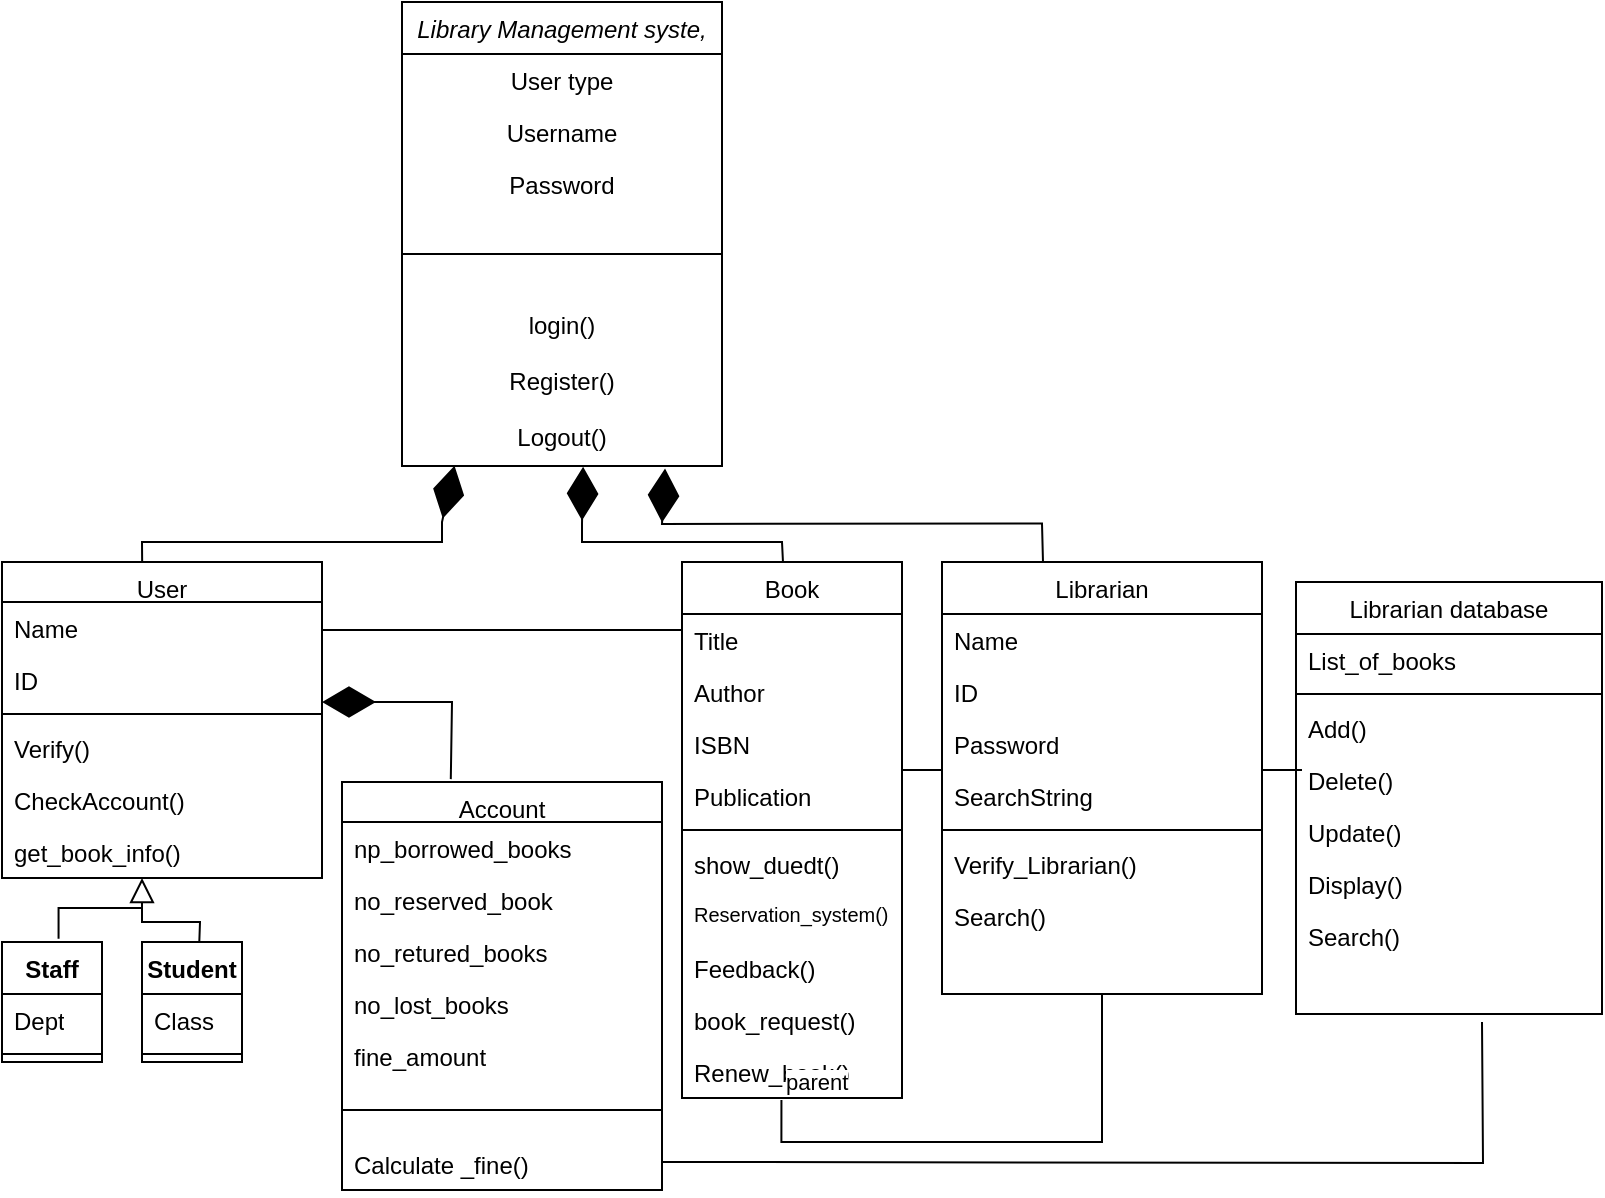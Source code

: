 <mxfile version="23.1.7" type="device">
  <diagram id="C5RBs43oDa-KdzZeNtuy" name="Page-1">
    <mxGraphModel dx="880" dy="506" grid="1" gridSize="10" guides="1" tooltips="1" connect="1" arrows="1" fold="1" page="1" pageScale="1" pageWidth="827" pageHeight="1169" math="0" shadow="0">
      <root>
        <mxCell id="WIyWlLk6GJQsqaUBKTNV-0" />
        <mxCell id="WIyWlLk6GJQsqaUBKTNV-1" parent="WIyWlLk6GJQsqaUBKTNV-0" />
        <mxCell id="zkfFHV4jXpPFQw0GAbJ--0" value="Library Management syste," style="swimlane;fontStyle=2;align=center;verticalAlign=top;childLayout=stackLayout;horizontal=1;startSize=26;horizontalStack=0;resizeParent=1;resizeLast=0;collapsible=1;marginBottom=0;rounded=0;shadow=0;strokeWidth=1;" parent="WIyWlLk6GJQsqaUBKTNV-1" vertex="1">
          <mxGeometry x="220" y="90" width="160" height="232" as="geometry">
            <mxRectangle x="230" y="140" width="160" height="26" as="alternateBounds" />
          </mxGeometry>
        </mxCell>
        <mxCell id="zkfFHV4jXpPFQw0GAbJ--1" value="User type" style="text;align=center;verticalAlign=top;spacingLeft=4;spacingRight=4;overflow=hidden;rotatable=0;points=[[0,0.5],[1,0.5]];portConstraint=eastwest;" parent="zkfFHV4jXpPFQw0GAbJ--0" vertex="1">
          <mxGeometry y="26" width="160" height="26" as="geometry" />
        </mxCell>
        <mxCell id="zkfFHV4jXpPFQw0GAbJ--2" value="Username" style="text;align=center;verticalAlign=top;spacingLeft=4;spacingRight=4;overflow=hidden;rotatable=0;points=[[0,0.5],[1,0.5]];portConstraint=eastwest;rounded=0;shadow=0;html=0;" parent="zkfFHV4jXpPFQw0GAbJ--0" vertex="1">
          <mxGeometry y="52" width="160" height="26" as="geometry" />
        </mxCell>
        <mxCell id="zkfFHV4jXpPFQw0GAbJ--3" value="Password" style="text;align=center;verticalAlign=top;spacingLeft=4;spacingRight=4;overflow=hidden;rotatable=0;points=[[0,0.5],[1,0.5]];portConstraint=eastwest;rounded=0;shadow=0;html=0;" parent="zkfFHV4jXpPFQw0GAbJ--0" vertex="1">
          <mxGeometry y="78" width="160" height="26" as="geometry" />
        </mxCell>
        <mxCell id="zkfFHV4jXpPFQw0GAbJ--4" value="" style="line;html=1;strokeWidth=1;align=left;verticalAlign=middle;spacingTop=-1;spacingLeft=3;spacingRight=3;rotatable=0;labelPosition=right;points=[];portConstraint=eastwest;" parent="zkfFHV4jXpPFQw0GAbJ--0" vertex="1">
          <mxGeometry y="104" width="160" height="44" as="geometry" />
        </mxCell>
        <mxCell id="zkfFHV4jXpPFQw0GAbJ--5" value="login()" style="text;align=center;verticalAlign=top;spacingLeft=4;spacingRight=4;overflow=hidden;rotatable=0;points=[[0,0.5],[1,0.5]];portConstraint=eastwest;" parent="zkfFHV4jXpPFQw0GAbJ--0" vertex="1">
          <mxGeometry y="148" width="160" height="28" as="geometry" />
        </mxCell>
        <mxCell id="gEH2yABC4mx6XQY12LJG-6" value="Register()" style="text;align=center;verticalAlign=top;spacingLeft=4;spacingRight=4;overflow=hidden;rotatable=0;points=[[0,0.5],[1,0.5]];portConstraint=eastwest;" vertex="1" parent="zkfFHV4jXpPFQw0GAbJ--0">
          <mxGeometry y="176" width="160" height="28" as="geometry" />
        </mxCell>
        <mxCell id="gEH2yABC4mx6XQY12LJG-7" value="Logout()" style="text;align=center;verticalAlign=top;spacingLeft=4;spacingRight=4;overflow=hidden;rotatable=0;points=[[0,0.5],[1,0.5]];portConstraint=eastwest;" vertex="1" parent="zkfFHV4jXpPFQw0GAbJ--0">
          <mxGeometry y="204" width="160" height="28" as="geometry" />
        </mxCell>
        <mxCell id="zkfFHV4jXpPFQw0GAbJ--6" value="User" style="swimlane;fontStyle=0;align=center;verticalAlign=top;childLayout=stackLayout;horizontal=1;startSize=20;horizontalStack=0;resizeParent=1;resizeLast=0;collapsible=1;marginBottom=0;rounded=0;shadow=0;strokeWidth=1;" parent="WIyWlLk6GJQsqaUBKTNV-1" vertex="1">
          <mxGeometry x="20" y="370" width="160" height="158" as="geometry">
            <mxRectangle x="130" y="380" width="160" height="26" as="alternateBounds" />
          </mxGeometry>
        </mxCell>
        <mxCell id="zkfFHV4jXpPFQw0GAbJ--7" value="Name" style="text;align=left;verticalAlign=top;spacingLeft=4;spacingRight=4;overflow=hidden;rotatable=0;points=[[0,0.5],[1,0.5]];portConstraint=eastwest;" parent="zkfFHV4jXpPFQw0GAbJ--6" vertex="1">
          <mxGeometry y="20" width="160" height="26" as="geometry" />
        </mxCell>
        <mxCell id="zkfFHV4jXpPFQw0GAbJ--8" value="ID" style="text;align=left;verticalAlign=top;spacingLeft=4;spacingRight=4;overflow=hidden;rotatable=0;points=[[0,0.5],[1,0.5]];portConstraint=eastwest;rounded=0;shadow=0;html=0;" parent="zkfFHV4jXpPFQw0GAbJ--6" vertex="1">
          <mxGeometry y="46" width="160" height="26" as="geometry" />
        </mxCell>
        <mxCell id="zkfFHV4jXpPFQw0GAbJ--9" value="" style="line;html=1;strokeWidth=1;align=left;verticalAlign=middle;spacingTop=-1;spacingLeft=3;spacingRight=3;rotatable=0;labelPosition=right;points=[];portConstraint=eastwest;" parent="zkfFHV4jXpPFQw0GAbJ--6" vertex="1">
          <mxGeometry y="72" width="160" height="8" as="geometry" />
        </mxCell>
        <mxCell id="zkfFHV4jXpPFQw0GAbJ--10" value="Verify()" style="text;align=left;verticalAlign=top;spacingLeft=4;spacingRight=4;overflow=hidden;rotatable=0;points=[[0,0.5],[1,0.5]];portConstraint=eastwest;fontStyle=0" parent="zkfFHV4jXpPFQw0GAbJ--6" vertex="1">
          <mxGeometry y="80" width="160" height="26" as="geometry" />
        </mxCell>
        <mxCell id="zkfFHV4jXpPFQw0GAbJ--11" value="CheckAccount()" style="text;align=left;verticalAlign=top;spacingLeft=4;spacingRight=4;overflow=hidden;rotatable=0;points=[[0,0.5],[1,0.5]];portConstraint=eastwest;" parent="zkfFHV4jXpPFQw0GAbJ--6" vertex="1">
          <mxGeometry y="106" width="160" height="26" as="geometry" />
        </mxCell>
        <mxCell id="gEH2yABC4mx6XQY12LJG-23" value="get_book_info()" style="text;align=left;verticalAlign=top;spacingLeft=4;spacingRight=4;overflow=hidden;rotatable=0;points=[[0,0.5],[1,0.5]];portConstraint=eastwest;" vertex="1" parent="zkfFHV4jXpPFQw0GAbJ--6">
          <mxGeometry y="132" width="160" height="26" as="geometry" />
        </mxCell>
        <mxCell id="zkfFHV4jXpPFQw0GAbJ--12" value="" style="endArrow=block;endSize=10;endFill=0;shadow=0;strokeWidth=1;rounded=0;edgeStyle=elbowEdgeStyle;elbow=vertical;exitX=0.5;exitY=0;exitDx=0;exitDy=0;entryX=0.417;entryY=1.062;entryDx=0;entryDy=0;entryPerimeter=0;" parent="WIyWlLk6GJQsqaUBKTNV-1" edge="1">
          <mxGeometry width="160" relative="1" as="geometry">
            <mxPoint x="48.28" y="558.39" as="sourcePoint" />
            <mxPoint x="90.0" y="528.002" as="targetPoint" />
          </mxGeometry>
        </mxCell>
        <mxCell id="zkfFHV4jXpPFQw0GAbJ--13" value="Book" style="swimlane;fontStyle=0;align=center;verticalAlign=top;childLayout=stackLayout;horizontal=1;startSize=26;horizontalStack=0;resizeParent=1;resizeLast=0;collapsible=1;marginBottom=0;rounded=0;shadow=0;strokeWidth=1;" parent="WIyWlLk6GJQsqaUBKTNV-1" vertex="1">
          <mxGeometry x="360" y="370" width="110" height="268" as="geometry">
            <mxRectangle x="340" y="380" width="170" height="26" as="alternateBounds" />
          </mxGeometry>
        </mxCell>
        <mxCell id="zkfFHV4jXpPFQw0GAbJ--14" value="Title" style="text;align=left;verticalAlign=top;spacingLeft=4;spacingRight=4;overflow=hidden;rotatable=0;points=[[0,0.5],[1,0.5]];portConstraint=eastwest;" parent="zkfFHV4jXpPFQw0GAbJ--13" vertex="1">
          <mxGeometry y="26" width="110" height="26" as="geometry" />
        </mxCell>
        <mxCell id="gEH2yABC4mx6XQY12LJG-29" value="Author" style="text;align=left;verticalAlign=top;spacingLeft=4;spacingRight=4;overflow=hidden;rotatable=0;points=[[0,0.5],[1,0.5]];portConstraint=eastwest;" vertex="1" parent="zkfFHV4jXpPFQw0GAbJ--13">
          <mxGeometry y="52" width="110" height="26" as="geometry" />
        </mxCell>
        <mxCell id="gEH2yABC4mx6XQY12LJG-30" value="ISBN" style="text;align=left;verticalAlign=top;spacingLeft=4;spacingRight=4;overflow=hidden;rotatable=0;points=[[0,0.5],[1,0.5]];portConstraint=eastwest;" vertex="1" parent="zkfFHV4jXpPFQw0GAbJ--13">
          <mxGeometry y="78" width="110" height="26" as="geometry" />
        </mxCell>
        <mxCell id="gEH2yABC4mx6XQY12LJG-31" value="Publication" style="text;align=left;verticalAlign=top;spacingLeft=4;spacingRight=4;overflow=hidden;rotatable=0;points=[[0,0.5],[1,0.5]];portConstraint=eastwest;" vertex="1" parent="zkfFHV4jXpPFQw0GAbJ--13">
          <mxGeometry y="104" width="110" height="26" as="geometry" />
        </mxCell>
        <mxCell id="zkfFHV4jXpPFQw0GAbJ--15" value="" style="line;html=1;strokeWidth=1;align=left;verticalAlign=middle;spacingTop=-1;spacingLeft=3;spacingRight=3;rotatable=0;labelPosition=right;points=[];portConstraint=eastwest;" parent="zkfFHV4jXpPFQw0GAbJ--13" vertex="1">
          <mxGeometry y="130" width="110" height="8" as="geometry" />
        </mxCell>
        <mxCell id="gEH2yABC4mx6XQY12LJG-32" value="show_duedt()" style="text;align=left;verticalAlign=top;spacingLeft=4;spacingRight=4;overflow=hidden;rotatable=0;points=[[0,0.5],[1,0.5]];portConstraint=eastwest;" vertex="1" parent="zkfFHV4jXpPFQw0GAbJ--13">
          <mxGeometry y="138" width="110" height="26" as="geometry" />
        </mxCell>
        <mxCell id="gEH2yABC4mx6XQY12LJG-33" value="Reservation_system()" style="text;align=left;verticalAlign=top;spacingLeft=4;spacingRight=4;overflow=hidden;rotatable=0;points=[[0,0.5],[1,0.5]];portConstraint=eastwest;fontSize=10;" vertex="1" parent="zkfFHV4jXpPFQw0GAbJ--13">
          <mxGeometry y="164" width="110" height="26" as="geometry" />
        </mxCell>
        <mxCell id="gEH2yABC4mx6XQY12LJG-34" value="Feedback()" style="text;align=left;verticalAlign=top;spacingLeft=4;spacingRight=4;overflow=hidden;rotatable=0;points=[[0,0.5],[1,0.5]];portConstraint=eastwest;" vertex="1" parent="zkfFHV4jXpPFQw0GAbJ--13">
          <mxGeometry y="190" width="110" height="26" as="geometry" />
        </mxCell>
        <mxCell id="gEH2yABC4mx6XQY12LJG-35" value="book_request()" style="text;align=left;verticalAlign=top;spacingLeft=4;spacingRight=4;overflow=hidden;rotatable=0;points=[[0,0.5],[1,0.5]];portConstraint=eastwest;" vertex="1" parent="zkfFHV4jXpPFQw0GAbJ--13">
          <mxGeometry y="216" width="110" height="26" as="geometry" />
        </mxCell>
        <mxCell id="gEH2yABC4mx6XQY12LJG-36" value="Renew_book()" style="text;align=left;verticalAlign=top;spacingLeft=4;spacingRight=4;overflow=hidden;rotatable=0;points=[[0,0.5],[1,0.5]];portConstraint=eastwest;" vertex="1" parent="zkfFHV4jXpPFQw0GAbJ--13">
          <mxGeometry y="242" width="110" height="26" as="geometry" />
        </mxCell>
        <mxCell id="zkfFHV4jXpPFQw0GAbJ--17" value="Librarian" style="swimlane;fontStyle=0;align=center;verticalAlign=top;childLayout=stackLayout;horizontal=1;startSize=26;horizontalStack=0;resizeParent=1;resizeLast=0;collapsible=1;marginBottom=0;rounded=0;shadow=0;strokeWidth=1;" parent="WIyWlLk6GJQsqaUBKTNV-1" vertex="1">
          <mxGeometry x="490" y="370" width="160" height="216" as="geometry">
            <mxRectangle x="550" y="140" width="160" height="26" as="alternateBounds" />
          </mxGeometry>
        </mxCell>
        <mxCell id="zkfFHV4jXpPFQw0GAbJ--18" value="Name   " style="text;align=left;verticalAlign=top;spacingLeft=4;spacingRight=4;overflow=hidden;rotatable=0;points=[[0,0.5],[1,0.5]];portConstraint=eastwest;" parent="zkfFHV4jXpPFQw0GAbJ--17" vertex="1">
          <mxGeometry y="26" width="160" height="26" as="geometry" />
        </mxCell>
        <mxCell id="zkfFHV4jXpPFQw0GAbJ--19" value="ID" style="text;align=left;verticalAlign=top;spacingLeft=4;spacingRight=4;overflow=hidden;rotatable=0;points=[[0,0.5],[1,0.5]];portConstraint=eastwest;rounded=0;shadow=0;html=0;" parent="zkfFHV4jXpPFQw0GAbJ--17" vertex="1">
          <mxGeometry y="52" width="160" height="26" as="geometry" />
        </mxCell>
        <mxCell id="zkfFHV4jXpPFQw0GAbJ--20" value="Password" style="text;align=left;verticalAlign=top;spacingLeft=4;spacingRight=4;overflow=hidden;rotatable=0;points=[[0,0.5],[1,0.5]];portConstraint=eastwest;rounded=0;shadow=0;html=0;" parent="zkfFHV4jXpPFQw0GAbJ--17" vertex="1">
          <mxGeometry y="78" width="160" height="26" as="geometry" />
        </mxCell>
        <mxCell id="zkfFHV4jXpPFQw0GAbJ--21" value="SearchString" style="text;align=left;verticalAlign=top;spacingLeft=4;spacingRight=4;overflow=hidden;rotatable=0;points=[[0,0.5],[1,0.5]];portConstraint=eastwest;rounded=0;shadow=0;html=0;" parent="zkfFHV4jXpPFQw0GAbJ--17" vertex="1">
          <mxGeometry y="104" width="160" height="26" as="geometry" />
        </mxCell>
        <mxCell id="zkfFHV4jXpPFQw0GAbJ--23" value="" style="line;html=1;strokeWidth=1;align=left;verticalAlign=middle;spacingTop=-1;spacingLeft=3;spacingRight=3;rotatable=0;labelPosition=right;points=[];portConstraint=eastwest;" parent="zkfFHV4jXpPFQw0GAbJ--17" vertex="1">
          <mxGeometry y="130" width="160" height="8" as="geometry" />
        </mxCell>
        <mxCell id="zkfFHV4jXpPFQw0GAbJ--24" value="Verify_Librarian()    " style="text;align=left;verticalAlign=top;spacingLeft=4;spacingRight=4;overflow=hidden;rotatable=0;points=[[0,0.5],[1,0.5]];portConstraint=eastwest;" parent="zkfFHV4jXpPFQw0GAbJ--17" vertex="1">
          <mxGeometry y="138" width="160" height="26" as="geometry" />
        </mxCell>
        <mxCell id="zkfFHV4jXpPFQw0GAbJ--25" value="Search()" style="text;align=left;verticalAlign=top;spacingLeft=4;spacingRight=4;overflow=hidden;rotatable=0;points=[[0,0.5],[1,0.5]];portConstraint=eastwest;" parent="zkfFHV4jXpPFQw0GAbJ--17" vertex="1">
          <mxGeometry y="164" width="160" height="26" as="geometry" />
        </mxCell>
        <mxCell id="gEH2yABC4mx6XQY12LJG-8" value="Librarian database" style="swimlane;fontStyle=0;align=center;verticalAlign=top;childLayout=stackLayout;horizontal=1;startSize=26;horizontalStack=0;resizeParent=1;resizeLast=0;collapsible=1;marginBottom=0;rounded=0;shadow=0;strokeWidth=1;" vertex="1" parent="WIyWlLk6GJQsqaUBKTNV-1">
          <mxGeometry x="667" y="380" width="153" height="216" as="geometry">
            <mxRectangle x="550" y="140" width="160" height="26" as="alternateBounds" />
          </mxGeometry>
        </mxCell>
        <mxCell id="gEH2yABC4mx6XQY12LJG-9" value="List_of_books" style="text;align=left;verticalAlign=top;spacingLeft=4;spacingRight=4;overflow=hidden;rotatable=0;points=[[0,0.5],[1,0.5]];portConstraint=eastwest;" vertex="1" parent="gEH2yABC4mx6XQY12LJG-8">
          <mxGeometry y="26" width="153" height="26" as="geometry" />
        </mxCell>
        <mxCell id="gEH2yABC4mx6XQY12LJG-14" value="" style="line;html=1;strokeWidth=1;align=left;verticalAlign=middle;spacingTop=-1;spacingLeft=3;spacingRight=3;rotatable=0;labelPosition=right;points=[];portConstraint=eastwest;" vertex="1" parent="gEH2yABC4mx6XQY12LJG-8">
          <mxGeometry y="52" width="153" height="8" as="geometry" />
        </mxCell>
        <mxCell id="gEH2yABC4mx6XQY12LJG-15" value="Add()" style="text;align=left;verticalAlign=top;spacingLeft=4;spacingRight=4;overflow=hidden;rotatable=0;points=[[0,0.5],[1,0.5]];portConstraint=eastwest;" vertex="1" parent="gEH2yABC4mx6XQY12LJG-8">
          <mxGeometry y="60" width="153" height="26" as="geometry" />
        </mxCell>
        <mxCell id="gEH2yABC4mx6XQY12LJG-16" value="Delete()" style="text;align=left;verticalAlign=top;spacingLeft=4;spacingRight=4;overflow=hidden;rotatable=0;points=[[0,0.5],[1,0.5]];portConstraint=eastwest;" vertex="1" parent="gEH2yABC4mx6XQY12LJG-8">
          <mxGeometry y="86" width="153" height="26" as="geometry" />
        </mxCell>
        <mxCell id="gEH2yABC4mx6XQY12LJG-37" value="Update()" style="text;align=left;verticalAlign=top;spacingLeft=4;spacingRight=4;overflow=hidden;rotatable=0;points=[[0,0.5],[1,0.5]];portConstraint=eastwest;" vertex="1" parent="gEH2yABC4mx6XQY12LJG-8">
          <mxGeometry y="112" width="153" height="26" as="geometry" />
        </mxCell>
        <mxCell id="gEH2yABC4mx6XQY12LJG-38" value="Display()" style="text;align=left;verticalAlign=top;spacingLeft=4;spacingRight=4;overflow=hidden;rotatable=0;points=[[0,0.5],[1,0.5]];portConstraint=eastwest;" vertex="1" parent="gEH2yABC4mx6XQY12LJG-8">
          <mxGeometry y="138" width="153" height="26" as="geometry" />
        </mxCell>
        <mxCell id="gEH2yABC4mx6XQY12LJG-40" value="Search()" style="text;align=left;verticalAlign=top;spacingLeft=4;spacingRight=4;overflow=hidden;rotatable=0;points=[[0,0.5],[1,0.5]];portConstraint=eastwest;" vertex="1" parent="gEH2yABC4mx6XQY12LJG-8">
          <mxGeometry y="164" width="153" height="26" as="geometry" />
        </mxCell>
        <mxCell id="gEH2yABC4mx6XQY12LJG-17" value="Account" style="swimlane;fontStyle=0;align=center;verticalAlign=top;childLayout=stackLayout;horizontal=1;startSize=20;horizontalStack=0;resizeParent=1;resizeLast=0;collapsible=1;marginBottom=0;rounded=0;shadow=0;strokeWidth=1;" vertex="1" parent="WIyWlLk6GJQsqaUBKTNV-1">
          <mxGeometry x="190" y="480" width="160" height="204" as="geometry">
            <mxRectangle x="130" y="380" width="160" height="26" as="alternateBounds" />
          </mxGeometry>
        </mxCell>
        <mxCell id="gEH2yABC4mx6XQY12LJG-18" value="np_borrowed_books" style="text;align=left;verticalAlign=top;spacingLeft=4;spacingRight=4;overflow=hidden;rotatable=0;points=[[0,0.5],[1,0.5]];portConstraint=eastwest;" vertex="1" parent="gEH2yABC4mx6XQY12LJG-17">
          <mxGeometry y="20" width="160" height="26" as="geometry" />
        </mxCell>
        <mxCell id="gEH2yABC4mx6XQY12LJG-19" value="no_reserved_book" style="text;align=left;verticalAlign=top;spacingLeft=4;spacingRight=4;overflow=hidden;rotatable=0;points=[[0,0.5],[1,0.5]];portConstraint=eastwest;rounded=0;shadow=0;html=0;" vertex="1" parent="gEH2yABC4mx6XQY12LJG-17">
          <mxGeometry y="46" width="160" height="26" as="geometry" />
        </mxCell>
        <mxCell id="gEH2yABC4mx6XQY12LJG-21" value="no_retured_books" style="text;align=left;verticalAlign=top;spacingLeft=4;spacingRight=4;overflow=hidden;rotatable=0;points=[[0,0.5],[1,0.5]];portConstraint=eastwest;fontStyle=0" vertex="1" parent="gEH2yABC4mx6XQY12LJG-17">
          <mxGeometry y="72" width="160" height="26" as="geometry" />
        </mxCell>
        <mxCell id="gEH2yABC4mx6XQY12LJG-22" value="no_lost_books" style="text;align=left;verticalAlign=top;spacingLeft=4;spacingRight=4;overflow=hidden;rotatable=0;points=[[0,0.5],[1,0.5]];portConstraint=eastwest;" vertex="1" parent="gEH2yABC4mx6XQY12LJG-17">
          <mxGeometry y="98" width="160" height="26" as="geometry" />
        </mxCell>
        <mxCell id="gEH2yABC4mx6XQY12LJG-26" value="fine_amount" style="text;align=left;verticalAlign=top;spacingLeft=4;spacingRight=4;overflow=hidden;rotatable=0;points=[[0,0.5],[1,0.5]];portConstraint=eastwest;rounded=0;shadow=0;html=0;" vertex="1" parent="gEH2yABC4mx6XQY12LJG-17">
          <mxGeometry y="124" width="160" height="26" as="geometry" />
        </mxCell>
        <mxCell id="gEH2yABC4mx6XQY12LJG-20" value="" style="line;html=1;strokeWidth=1;align=left;verticalAlign=middle;spacingTop=-1;spacingLeft=3;spacingRight=3;rotatable=0;labelPosition=right;points=[];portConstraint=eastwest;" vertex="1" parent="gEH2yABC4mx6XQY12LJG-17">
          <mxGeometry y="150" width="160" height="28" as="geometry" />
        </mxCell>
        <mxCell id="gEH2yABC4mx6XQY12LJG-28" value="Calculate _fine()" style="text;align=left;verticalAlign=top;spacingLeft=4;spacingRight=4;overflow=hidden;rotatable=0;points=[[0,0.5],[1,0.5]];portConstraint=eastwest;" vertex="1" parent="gEH2yABC4mx6XQY12LJG-17">
          <mxGeometry y="178" width="160" height="26" as="geometry" />
        </mxCell>
        <mxCell id="gEH2yABC4mx6XQY12LJG-41" value="Staff" style="swimlane;fontStyle=1;align=center;verticalAlign=top;childLayout=stackLayout;horizontal=1;startSize=26;horizontalStack=0;resizeParent=1;resizeParentMax=0;resizeLast=0;collapsible=1;marginBottom=0;whiteSpace=wrap;html=1;" vertex="1" parent="WIyWlLk6GJQsqaUBKTNV-1">
          <mxGeometry x="20" y="560" width="50" height="60" as="geometry" />
        </mxCell>
        <mxCell id="gEH2yABC4mx6XQY12LJG-42" value="Dept" style="text;strokeColor=none;fillColor=none;align=left;verticalAlign=top;spacingLeft=4;spacingRight=4;overflow=hidden;rotatable=0;points=[[0,0.5],[1,0.5]];portConstraint=eastwest;whiteSpace=wrap;html=1;" vertex="1" parent="gEH2yABC4mx6XQY12LJG-41">
          <mxGeometry y="26" width="50" height="26" as="geometry" />
        </mxCell>
        <mxCell id="gEH2yABC4mx6XQY12LJG-43" value="" style="line;strokeWidth=1;fillColor=none;align=left;verticalAlign=middle;spacingTop=-1;spacingLeft=3;spacingRight=3;rotatable=0;labelPosition=right;points=[];portConstraint=eastwest;strokeColor=inherit;" vertex="1" parent="gEH2yABC4mx6XQY12LJG-41">
          <mxGeometry y="52" width="50" height="8" as="geometry" />
        </mxCell>
        <mxCell id="gEH2yABC4mx6XQY12LJG-45" value="Student" style="swimlane;fontStyle=1;align=center;verticalAlign=top;childLayout=stackLayout;horizontal=1;startSize=26;horizontalStack=0;resizeParent=1;resizeParentMax=0;resizeLast=0;collapsible=1;marginBottom=0;whiteSpace=wrap;html=1;" vertex="1" parent="WIyWlLk6GJQsqaUBKTNV-1">
          <mxGeometry x="90" y="560" width="50" height="60" as="geometry" />
        </mxCell>
        <mxCell id="gEH2yABC4mx6XQY12LJG-46" value="Class" style="text;strokeColor=none;fillColor=none;align=left;verticalAlign=top;spacingLeft=4;spacingRight=4;overflow=hidden;rotatable=0;points=[[0,0.5],[1,0.5]];portConstraint=eastwest;whiteSpace=wrap;html=1;" vertex="1" parent="gEH2yABC4mx6XQY12LJG-45">
          <mxGeometry y="26" width="50" height="26" as="geometry" />
        </mxCell>
        <mxCell id="gEH2yABC4mx6XQY12LJG-47" value="" style="line;strokeWidth=1;fillColor=none;align=left;verticalAlign=middle;spacingTop=-1;spacingLeft=3;spacingRight=3;rotatable=0;labelPosition=right;points=[];portConstraint=eastwest;strokeColor=inherit;" vertex="1" parent="gEH2yABC4mx6XQY12LJG-45">
          <mxGeometry y="52" width="50" height="8" as="geometry" />
        </mxCell>
        <mxCell id="gEH2yABC4mx6XQY12LJG-51" value="" style="endArrow=none;html=1;rounded=0;entryX=0.573;entryY=0;entryDx=0;entryDy=0;entryPerimeter=0;" edge="1" parent="WIyWlLk6GJQsqaUBKTNV-1" target="gEH2yABC4mx6XQY12LJG-45">
          <mxGeometry width="50" height="50" relative="1" as="geometry">
            <mxPoint x="90" y="540" as="sourcePoint" />
            <mxPoint x="118.65" y="557.36" as="targetPoint" />
            <Array as="points">
              <mxPoint x="90" y="550" />
              <mxPoint x="119" y="550" />
            </Array>
          </mxGeometry>
        </mxCell>
        <mxCell id="gEH2yABC4mx6XQY12LJG-52" value="" style="endArrow=diamondThin;endFill=1;endSize=24;html=1;rounded=0;exitX=0.34;exitY=-0.007;exitDx=0;exitDy=0;exitPerimeter=0;" edge="1" parent="WIyWlLk6GJQsqaUBKTNV-1" source="gEH2yABC4mx6XQY12LJG-17">
          <mxGeometry width="160" relative="1" as="geometry">
            <mxPoint x="260" y="440" as="sourcePoint" />
            <mxPoint x="180" y="440" as="targetPoint" />
            <Array as="points">
              <mxPoint x="245" y="440" />
            </Array>
          </mxGeometry>
        </mxCell>
        <mxCell id="gEH2yABC4mx6XQY12LJG-53" value="" style="endArrow=diamondThin;endFill=1;endSize=24;html=1;rounded=0;entryX=0.164;entryY=0.995;entryDx=0;entryDy=0;entryPerimeter=0;exitX=0.438;exitY=0;exitDx=0;exitDy=0;exitPerimeter=0;" edge="1" parent="WIyWlLk6GJQsqaUBKTNV-1" source="zkfFHV4jXpPFQw0GAbJ--6" target="gEH2yABC4mx6XQY12LJG-7">
          <mxGeometry width="160" relative="1" as="geometry">
            <mxPoint x="90" y="360" as="sourcePoint" />
            <mxPoint x="230" y="460" as="targetPoint" />
            <Array as="points">
              <mxPoint x="90" y="360" />
              <mxPoint x="150" y="360" />
              <mxPoint x="240" y="360" />
              <mxPoint x="240" y="350" />
            </Array>
          </mxGeometry>
        </mxCell>
        <mxCell id="gEH2yABC4mx6XQY12LJG-54" value="" style="endArrow=diamondThin;endFill=1;endSize=24;html=1;rounded=0;exitX=0.459;exitY=-0.004;exitDx=0;exitDy=0;exitPerimeter=0;entryX=0.566;entryY=1.012;entryDx=0;entryDy=0;entryPerimeter=0;" edge="1" parent="WIyWlLk6GJQsqaUBKTNV-1" target="gEH2yABC4mx6XQY12LJG-7">
          <mxGeometry width="160" relative="1" as="geometry">
            <mxPoint x="410.49" y="369.998" as="sourcePoint" />
            <mxPoint x="460" y="301.07" as="targetPoint" />
            <Array as="points">
              <mxPoint x="410" y="360" />
              <mxPoint x="360" y="360" />
              <mxPoint x="310" y="360" />
              <mxPoint x="310" y="351" />
            </Array>
          </mxGeometry>
        </mxCell>
        <mxCell id="gEH2yABC4mx6XQY12LJG-55" value="" style="endArrow=diamondThin;endFill=1;endSize=24;html=1;rounded=0;exitX=0.459;exitY=-0.004;exitDx=0;exitDy=0;exitPerimeter=0;entryX=0.822;entryY=1.046;entryDx=0;entryDy=0;entryPerimeter=0;" edge="1" parent="WIyWlLk6GJQsqaUBKTNV-1" target="gEH2yABC4mx6XQY12LJG-7">
          <mxGeometry width="160" relative="1" as="geometry">
            <mxPoint x="540.49" y="369.658" as="sourcePoint" />
            <mxPoint x="441" y="321.66" as="targetPoint" />
            <Array as="points">
              <mxPoint x="540" y="350.73" />
              <mxPoint x="350" y="351" />
            </Array>
          </mxGeometry>
        </mxCell>
        <mxCell id="gEH2yABC4mx6XQY12LJG-56" value="" style="endArrow=none;html=1;edgeStyle=orthogonalEdgeStyle;rounded=0;" edge="1" parent="WIyWlLk6GJQsqaUBKTNV-1">
          <mxGeometry relative="1" as="geometry">
            <mxPoint x="350" y="670" as="sourcePoint" />
            <mxPoint x="760" y="600" as="targetPoint" />
          </mxGeometry>
        </mxCell>
        <mxCell id="gEH2yABC4mx6XQY12LJG-59" value="" style="endArrow=none;html=1;edgeStyle=orthogonalEdgeStyle;rounded=0;entryX=0.5;entryY=1;entryDx=0;entryDy=0;exitX=0.452;exitY=1.038;exitDx=0;exitDy=0;exitPerimeter=0;" edge="1" parent="WIyWlLk6GJQsqaUBKTNV-1" source="gEH2yABC4mx6XQY12LJG-36" target="zkfFHV4jXpPFQw0GAbJ--17">
          <mxGeometry relative="1" as="geometry">
            <mxPoint x="350" y="660" as="sourcePoint" />
            <mxPoint x="730" y="596" as="targetPoint" />
            <Array as="points">
              <mxPoint x="410" y="660" />
              <mxPoint x="570" y="660" />
            </Array>
          </mxGeometry>
        </mxCell>
        <mxCell id="gEH2yABC4mx6XQY12LJG-60" value="parent" style="edgeLabel;resizable=0;html=1;align=left;verticalAlign=bottom;" connectable="0" vertex="1" parent="gEH2yABC4mx6XQY12LJG-59">
          <mxGeometry x="-1" relative="1" as="geometry" />
        </mxCell>
        <mxCell id="gEH2yABC4mx6XQY12LJG-62" value="" style="line;strokeWidth=1;fillColor=none;align=left;verticalAlign=middle;spacingTop=-1;spacingLeft=3;spacingRight=3;rotatable=0;labelPosition=right;points=[];portConstraint=eastwest;strokeColor=inherit;" vertex="1" parent="WIyWlLk6GJQsqaUBKTNV-1">
          <mxGeometry x="470" y="470" width="20" height="8" as="geometry" />
        </mxCell>
        <mxCell id="gEH2yABC4mx6XQY12LJG-63" value="" style="line;strokeWidth=1;fillColor=none;align=left;verticalAlign=middle;spacingTop=-1;spacingLeft=3;spacingRight=3;rotatable=0;labelPosition=right;points=[];portConstraint=eastwest;strokeColor=inherit;" vertex="1" parent="WIyWlLk6GJQsqaUBKTNV-1">
          <mxGeometry x="650" y="470" width="20" height="8" as="geometry" />
        </mxCell>
        <mxCell id="gEH2yABC4mx6XQY12LJG-64" value="" style="line;strokeWidth=1;fillColor=none;align=left;verticalAlign=middle;spacingTop=-1;spacingLeft=3;spacingRight=3;rotatable=0;labelPosition=right;points=[];portConstraint=eastwest;strokeColor=inherit;" vertex="1" parent="WIyWlLk6GJQsqaUBKTNV-1">
          <mxGeometry x="180" y="400" width="180" height="8" as="geometry" />
        </mxCell>
      </root>
    </mxGraphModel>
  </diagram>
</mxfile>
